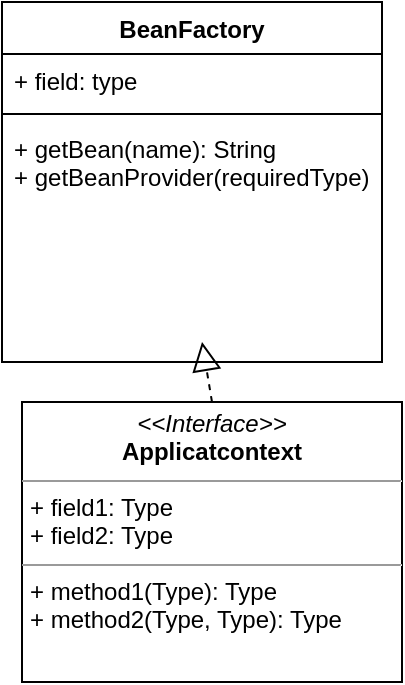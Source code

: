 <mxfile version="14.9.4" type="github">
  <diagram id="C5RBs43oDa-KdzZeNtuy" name="Page-1">
    <mxGraphModel dx="1422" dy="762" grid="1" gridSize="10" guides="1" tooltips="1" connect="1" arrows="1" fold="1" page="1" pageScale="1" pageWidth="827" pageHeight="1169" math="0" shadow="0">
      <root>
        <mxCell id="WIyWlLk6GJQsqaUBKTNV-0" />
        <mxCell id="WIyWlLk6GJQsqaUBKTNV-1" parent="WIyWlLk6GJQsqaUBKTNV-0" />
        <mxCell id="vmWFkdykOx2eH5PiFNSR-0" value="BeanFactory" style="swimlane;fontStyle=1;align=center;verticalAlign=top;childLayout=stackLayout;horizontal=1;startSize=26;horizontalStack=0;resizeParent=1;resizeParentMax=0;resizeLast=0;collapsible=1;marginBottom=0;" parent="WIyWlLk6GJQsqaUBKTNV-1" vertex="1">
          <mxGeometry x="180" y="110" width="190" height="180" as="geometry">
            <mxRectangle x="20" y="114" width="100" height="26" as="alternateBounds" />
          </mxGeometry>
        </mxCell>
        <mxCell id="vmWFkdykOx2eH5PiFNSR-1" value="+ field: type" style="text;strokeColor=none;fillColor=none;align=left;verticalAlign=top;spacingLeft=4;spacingRight=4;overflow=hidden;rotatable=0;points=[[0,0.5],[1,0.5]];portConstraint=eastwest;" parent="vmWFkdykOx2eH5PiFNSR-0" vertex="1">
          <mxGeometry y="26" width="190" height="26" as="geometry" />
        </mxCell>
        <mxCell id="vmWFkdykOx2eH5PiFNSR-2" value="" style="line;strokeWidth=1;fillColor=none;align=left;verticalAlign=middle;spacingTop=-1;spacingLeft=3;spacingRight=3;rotatable=0;labelPosition=right;points=[];portConstraint=eastwest;" parent="vmWFkdykOx2eH5PiFNSR-0" vertex="1">
          <mxGeometry y="52" width="190" height="8" as="geometry" />
        </mxCell>
        <mxCell id="vmWFkdykOx2eH5PiFNSR-3" value="+ getBean(name): String&#xa;+ getBeanProvider(requiredType)" style="text;strokeColor=none;fillColor=none;align=left;verticalAlign=top;spacingLeft=4;spacingRight=4;overflow=hidden;rotatable=0;points=[[0,0.5],[1,0.5]];portConstraint=eastwest;" parent="vmWFkdykOx2eH5PiFNSR-0" vertex="1">
          <mxGeometry y="60" width="190" height="120" as="geometry" />
        </mxCell>
        <mxCell id="vmWFkdykOx2eH5PiFNSR-6" value="" style="endArrow=block;dashed=1;endFill=0;endSize=12;html=1;exitX=0.5;exitY=0;exitDx=0;exitDy=0;" parent="WIyWlLk6GJQsqaUBKTNV-1" edge="1" source="BRvHJIy0aX5r0QYT1-yi-0">
          <mxGeometry width="160" relative="1" as="geometry">
            <mxPoint x="280" y="390" as="sourcePoint" />
            <mxPoint x="280" y="280" as="targetPoint" />
          </mxGeometry>
        </mxCell>
        <mxCell id="BRvHJIy0aX5r0QYT1-yi-0" value="&lt;p style=&quot;margin: 0px ; margin-top: 4px ; text-align: center&quot;&gt;&lt;i&gt;&amp;lt;&amp;lt;Interface&amp;gt;&amp;gt;&lt;/i&gt;&lt;br&gt;&lt;b&gt;Applicatcontext&lt;/b&gt;&lt;/p&gt;&lt;hr size=&quot;1&quot;&gt;&lt;p style=&quot;margin: 0px ; margin-left: 4px&quot;&gt;+ field1: Type&lt;br&gt;+ field2: Type&lt;/p&gt;&lt;hr size=&quot;1&quot;&gt;&lt;p style=&quot;margin: 0px ; margin-left: 4px&quot;&gt;+ method1(Type): Type&lt;br&gt;+ method2(Type, Type): Type&lt;/p&gt;" style="verticalAlign=top;align=left;overflow=fill;fontSize=12;fontFamily=Helvetica;html=1;" vertex="1" parent="WIyWlLk6GJQsqaUBKTNV-1">
          <mxGeometry x="190" y="310" width="190" height="140" as="geometry" />
        </mxCell>
      </root>
    </mxGraphModel>
  </diagram>
</mxfile>
